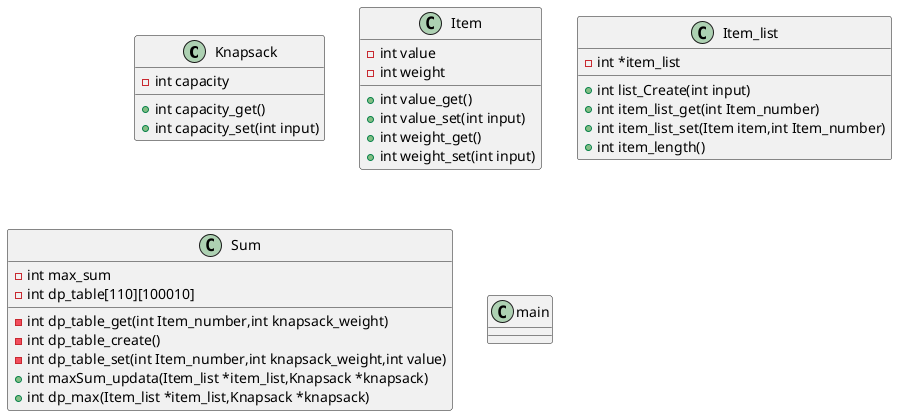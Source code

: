 @startuml　クラス図 
class Knapsack{
    -int capacity
    +int capacity_get()
    +int capacity_set(int input)
}
class Item{
    -int value
    -int weight
    +int value_get()
    +int value_set(int input)
    +int weight_get()
    +int weight_set(int input)
}

class Item_list{
    -int *item_list
    +int list_Create(int input)
    +int item_list_get(int Item_number)
    +int item_list_set(Item item,int Item_number)
    +int item_length()
}

class Sum{
    -int max_sum
    -int dp_table[110][100010]
    -int dp_table_get(int Item_number,int knapsack_weight)
    -int dp_table_create()
    -int dp_table_set(int Item_number,int knapsack_weight,int value)
    +int maxSum_updata(Item_list *item_list,Knapsack *knapsack)
    +int dp_max(Item_list *item_list,Knapsack *knapsack)
}

class main{

}
@enduml